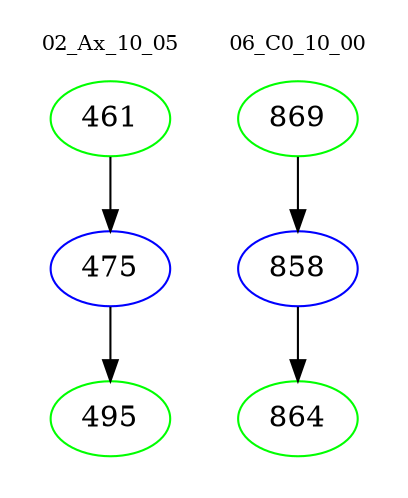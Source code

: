 digraph{
subgraph cluster_0 {
color = white
label = "02_Ax_10_05";
fontsize=10;
T0_461 [label="461", color="green"]
T0_461 -> T0_475 [color="black"]
T0_475 [label="475", color="blue"]
T0_475 -> T0_495 [color="black"]
T0_495 [label="495", color="green"]
}
subgraph cluster_1 {
color = white
label = "06_C0_10_00";
fontsize=10;
T1_869 [label="869", color="green"]
T1_869 -> T1_858 [color="black"]
T1_858 [label="858", color="blue"]
T1_858 -> T1_864 [color="black"]
T1_864 [label="864", color="green"]
}
}

